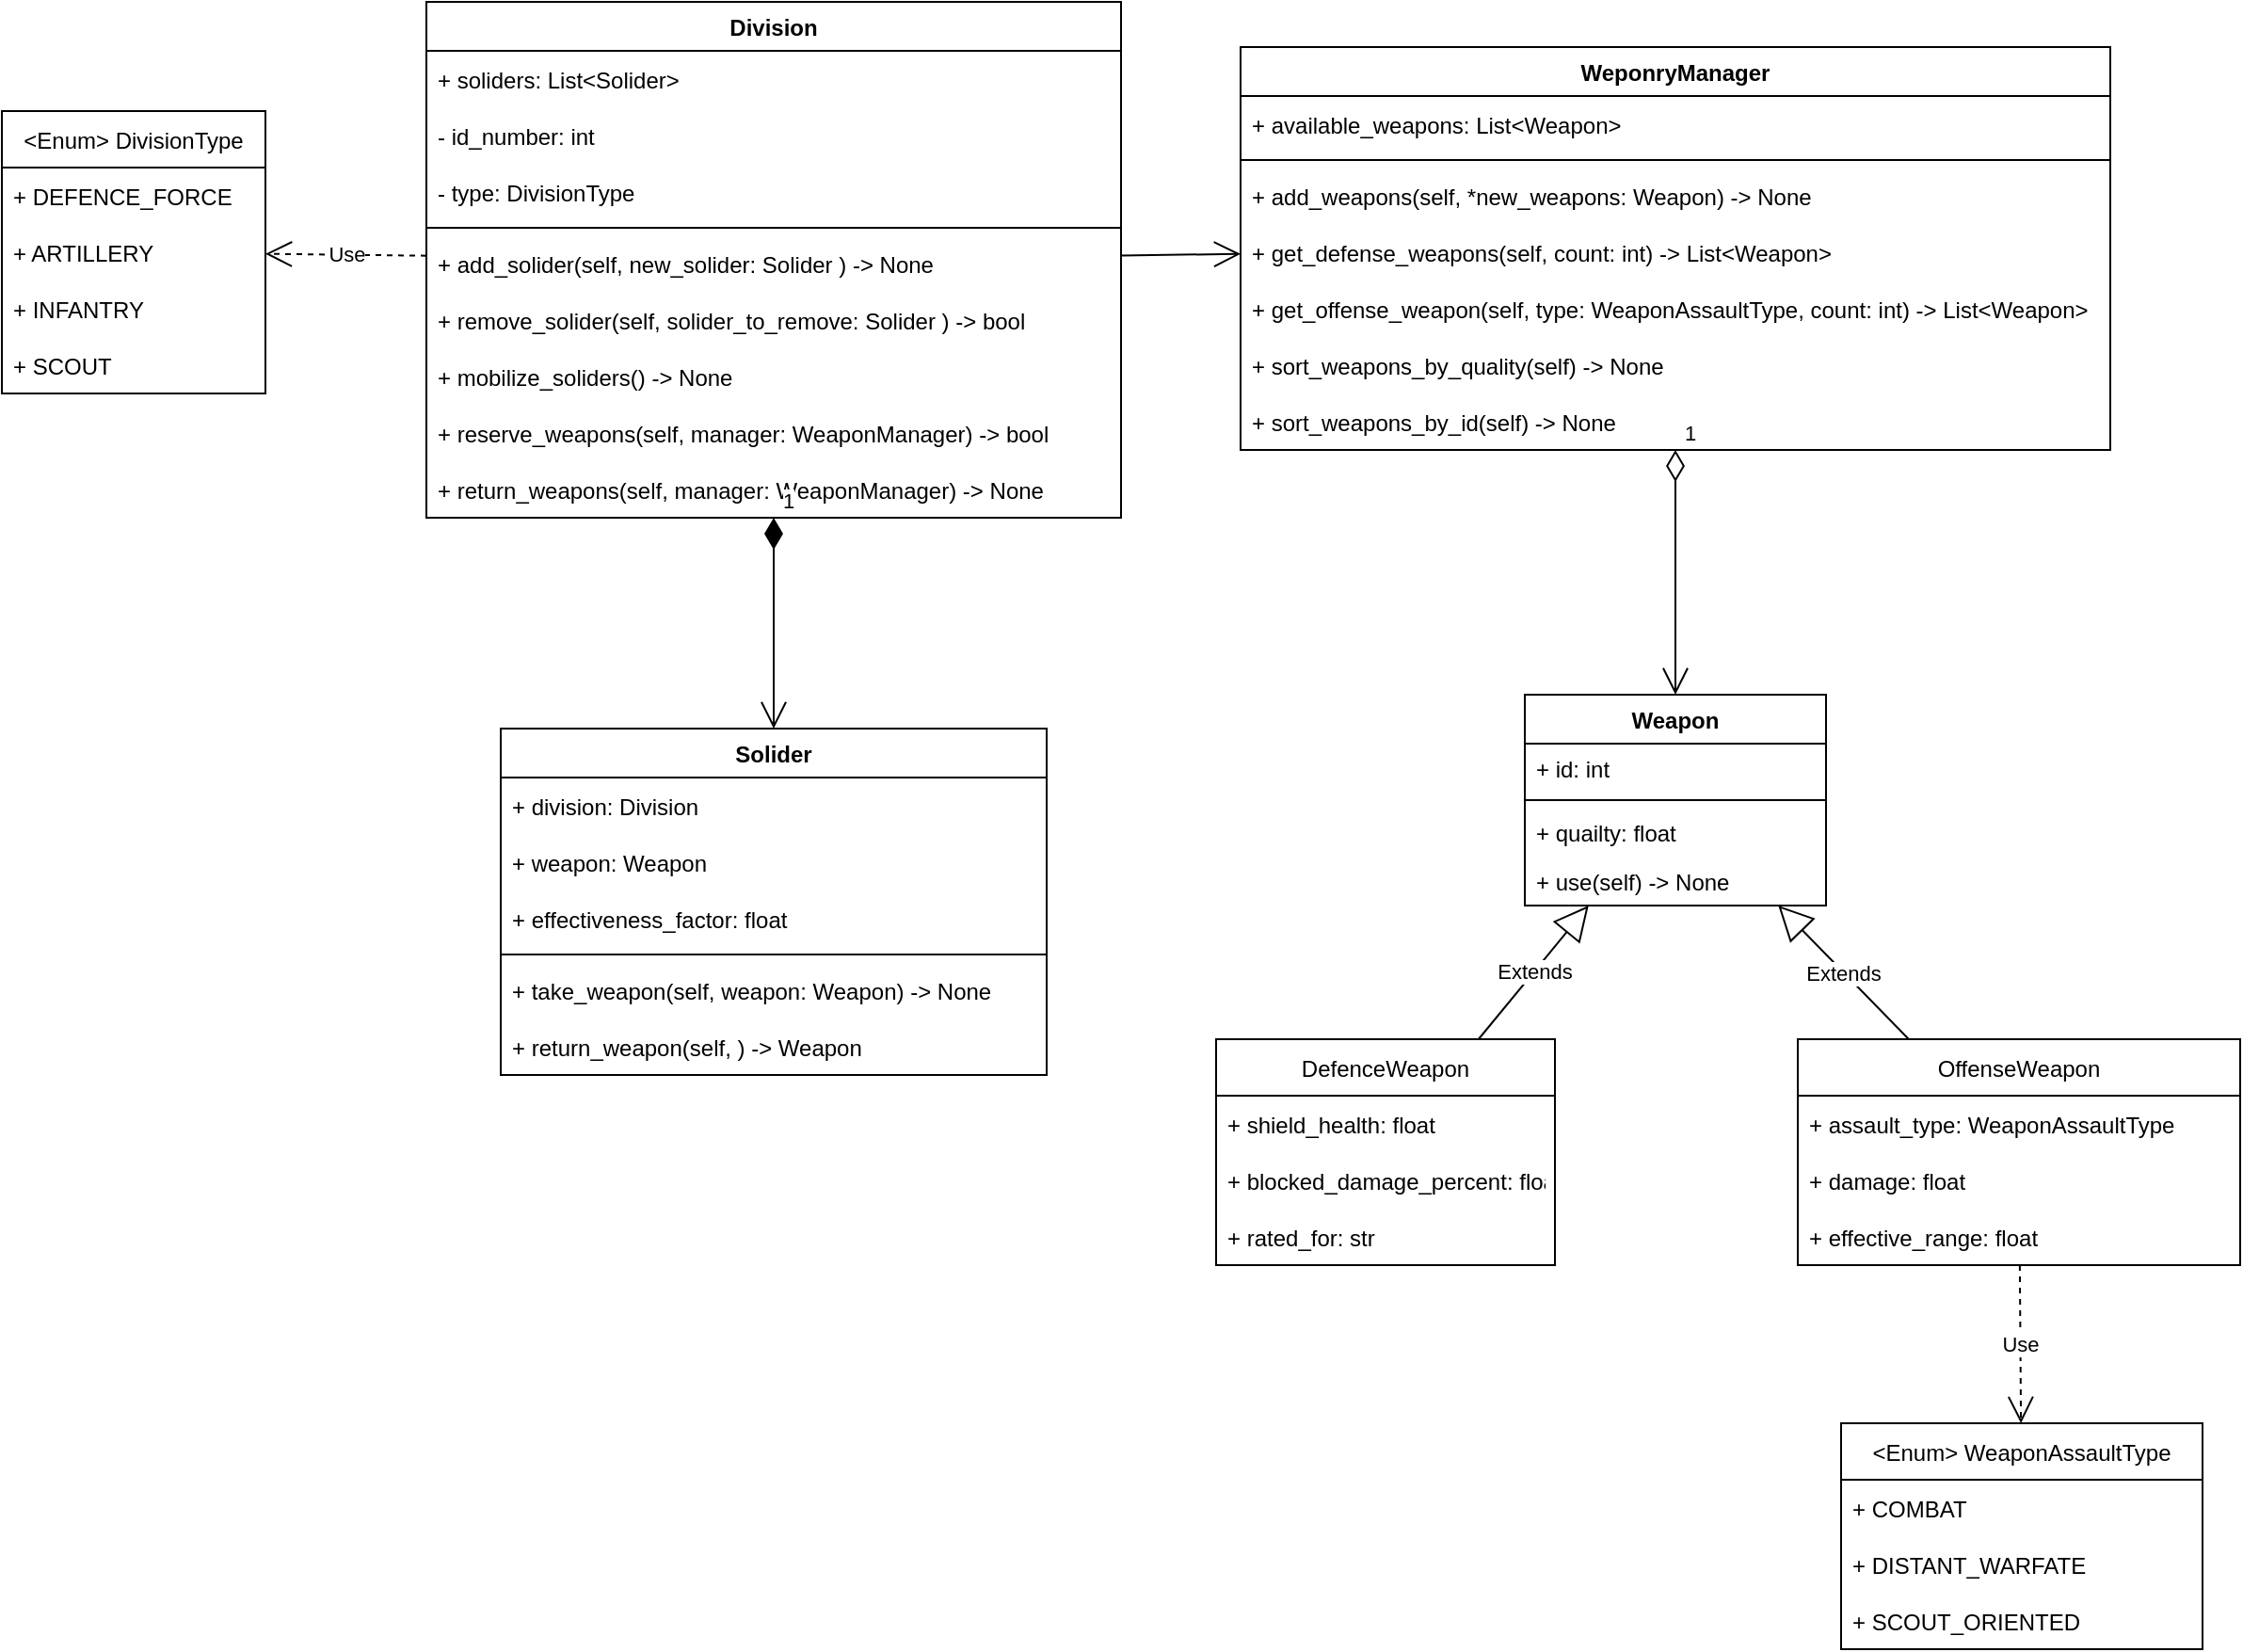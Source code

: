 <mxfile version="16.5.3" type="device"><diagram id="a5AaGrpSmWRVVPJgdo5-" name="Page-1"><mxGraphModel dx="755" dy="941" grid="0" gridSize="10" guides="1" tooltips="1" connect="1" arrows="1" fold="1" page="1" pageScale="1" pageWidth="1654" pageHeight="2336" math="0" shadow="0"><root><mxCell id="0"/><mxCell id="1" parent="0"/><mxCell id="ATpWb5N7HnRAXg56aJi9-27" value="DefenceWeapon" style="swimlane;fontStyle=0;childLayout=stackLayout;horizontal=1;startSize=30;horizontalStack=0;resizeParent=1;resizeParentMax=0;resizeLast=0;collapsible=1;marginBottom=0;" vertex="1" parent="1"><mxGeometry x="833" y="585" width="180" height="120" as="geometry"/></mxCell><mxCell id="ATpWb5N7HnRAXg56aJi9-28" value="+ shield_health: float    " style="text;strokeColor=none;fillColor=none;align=left;verticalAlign=middle;spacingLeft=4;spacingRight=4;overflow=hidden;points=[[0,0.5],[1,0.5]];portConstraint=eastwest;rotatable=0;" vertex="1" parent="ATpWb5N7HnRAXg56aJi9-27"><mxGeometry y="30" width="180" height="30" as="geometry"/></mxCell><mxCell id="ATpWb5N7HnRAXg56aJi9-29" value="+ blocked_damage_percent: float" style="text;strokeColor=none;fillColor=none;align=left;verticalAlign=middle;spacingLeft=4;spacingRight=4;overflow=hidden;points=[[0,0.5],[1,0.5]];portConstraint=eastwest;rotatable=0;" vertex="1" parent="ATpWb5N7HnRAXg56aJi9-27"><mxGeometry y="60" width="180" height="30" as="geometry"/></mxCell><mxCell id="ATpWb5N7HnRAXg56aJi9-46" value="+ rated_for: str" style="text;strokeColor=none;fillColor=none;align=left;verticalAlign=middle;spacingLeft=4;spacingRight=4;overflow=hidden;points=[[0,0.5],[1,0.5]];portConstraint=eastwest;rotatable=0;" vertex="1" parent="ATpWb5N7HnRAXg56aJi9-27"><mxGeometry y="90" width="180" height="30" as="geometry"/></mxCell><mxCell id="ATpWb5N7HnRAXg56aJi9-31" value="OffenseWeapon" style="swimlane;fontStyle=0;childLayout=stackLayout;horizontal=1;startSize=30;horizontalStack=0;resizeParent=1;resizeParentMax=0;resizeLast=0;collapsible=1;marginBottom=0;" vertex="1" parent="1"><mxGeometry x="1142" y="585" width="235" height="120" as="geometry"/></mxCell><mxCell id="ATpWb5N7HnRAXg56aJi9-32" value="+ assault_type: WeaponAssaultType" style="text;strokeColor=none;fillColor=none;align=left;verticalAlign=middle;spacingLeft=4;spacingRight=4;overflow=hidden;points=[[0,0.5],[1,0.5]];portConstraint=eastwest;rotatable=0;" vertex="1" parent="ATpWb5N7HnRAXg56aJi9-31"><mxGeometry y="30" width="235" height="30" as="geometry"/></mxCell><mxCell id="ATpWb5N7HnRAXg56aJi9-33" value="+ damage: float" style="text;strokeColor=none;fillColor=none;align=left;verticalAlign=middle;spacingLeft=4;spacingRight=4;overflow=hidden;points=[[0,0.5],[1,0.5]];portConstraint=eastwest;rotatable=0;" vertex="1" parent="ATpWb5N7HnRAXg56aJi9-31"><mxGeometry y="60" width="235" height="30" as="geometry"/></mxCell><mxCell id="ATpWb5N7HnRAXg56aJi9-34" value="+ effective_range: float" style="text;strokeColor=none;fillColor=none;align=left;verticalAlign=middle;spacingLeft=4;spacingRight=4;overflow=hidden;points=[[0,0.5],[1,0.5]];portConstraint=eastwest;rotatable=0;" vertex="1" parent="ATpWb5N7HnRAXg56aJi9-31"><mxGeometry y="90" width="235" height="30" as="geometry"/></mxCell><mxCell id="ATpWb5N7HnRAXg56aJi9-41" value="&lt;Enum&gt; WeaponAssaultType" style="swimlane;fontStyle=0;childLayout=stackLayout;horizontal=1;startSize=30;horizontalStack=0;resizeParent=1;resizeParentMax=0;resizeLast=0;collapsible=1;marginBottom=0;" vertex="1" parent="1"><mxGeometry x="1165" y="789" width="192" height="120" as="geometry"/></mxCell><mxCell id="ATpWb5N7HnRAXg56aJi9-42" value="+ COMBAT" style="text;strokeColor=none;fillColor=none;align=left;verticalAlign=middle;spacingLeft=4;spacingRight=4;overflow=hidden;points=[[0,0.5],[1,0.5]];portConstraint=eastwest;rotatable=0;" vertex="1" parent="ATpWb5N7HnRAXg56aJi9-41"><mxGeometry y="30" width="192" height="30" as="geometry"/></mxCell><mxCell id="ATpWb5N7HnRAXg56aJi9-43" value="+ DISTANT_WARFATE" style="text;strokeColor=none;fillColor=none;align=left;verticalAlign=middle;spacingLeft=4;spacingRight=4;overflow=hidden;points=[[0,0.5],[1,0.5]];portConstraint=eastwest;rotatable=0;" vertex="1" parent="ATpWb5N7HnRAXg56aJi9-41"><mxGeometry y="60" width="192" height="30" as="geometry"/></mxCell><mxCell id="ATpWb5N7HnRAXg56aJi9-44" value="+ SCOUT_ORIENTED" style="text;strokeColor=none;fillColor=none;align=left;verticalAlign=middle;spacingLeft=4;spacingRight=4;overflow=hidden;points=[[0,0.5],[1,0.5]];portConstraint=eastwest;rotatable=0;" vertex="1" parent="ATpWb5N7HnRAXg56aJi9-41"><mxGeometry y="90" width="192" height="30" as="geometry"/></mxCell><mxCell id="ATpWb5N7HnRAXg56aJi9-65" value="&lt;Enum&gt; DivisionType" style="swimlane;fontStyle=0;childLayout=stackLayout;horizontal=1;startSize=30;horizontalStack=0;resizeParent=1;resizeParentMax=0;resizeLast=0;collapsible=1;marginBottom=0;" vertex="1" parent="1"><mxGeometry x="188" y="92" width="140" height="150" as="geometry"/></mxCell><mxCell id="ATpWb5N7HnRAXg56aJi9-79" value="+ DEFENCE_FORCE" style="text;strokeColor=none;fillColor=none;align=left;verticalAlign=middle;spacingLeft=4;spacingRight=4;overflow=hidden;points=[[0,0.5],[1,0.5]];portConstraint=eastwest;rotatable=0;" vertex="1" parent="ATpWb5N7HnRAXg56aJi9-65"><mxGeometry y="30" width="140" height="30" as="geometry"/></mxCell><mxCell id="ATpWb5N7HnRAXg56aJi9-66" value="+ ARTILLERY" style="text;strokeColor=none;fillColor=none;align=left;verticalAlign=middle;spacingLeft=4;spacingRight=4;overflow=hidden;points=[[0,0.5],[1,0.5]];portConstraint=eastwest;rotatable=0;" vertex="1" parent="ATpWb5N7HnRAXg56aJi9-65"><mxGeometry y="60" width="140" height="30" as="geometry"/></mxCell><mxCell id="ATpWb5N7HnRAXg56aJi9-67" value="+ INFANTRY" style="text;strokeColor=none;fillColor=none;align=left;verticalAlign=middle;spacingLeft=4;spacingRight=4;overflow=hidden;points=[[0,0.5],[1,0.5]];portConstraint=eastwest;rotatable=0;" vertex="1" parent="ATpWb5N7HnRAXg56aJi9-65"><mxGeometry y="90" width="140" height="30" as="geometry"/></mxCell><mxCell id="ATpWb5N7HnRAXg56aJi9-68" value="+ SCOUT" style="text;strokeColor=none;fillColor=none;align=left;verticalAlign=middle;spacingLeft=4;spacingRight=4;overflow=hidden;points=[[0,0.5],[1,0.5]];portConstraint=eastwest;rotatable=0;" vertex="1" parent="ATpWb5N7HnRAXg56aJi9-65"><mxGeometry y="120" width="140" height="30" as="geometry"/></mxCell><mxCell id="ATpWb5N7HnRAXg56aJi9-114" value="Use" style="endArrow=open;endSize=12;dashed=1;html=1;rounded=0;" edge="1" parent="1" source="ATpWb5N7HnRAXg56aJi9-31" target="ATpWb5N7HnRAXg56aJi9-41"><mxGeometry width="160" relative="1" as="geometry"><mxPoint x="906" y="811" as="sourcePoint"/><mxPoint x="1066" y="811" as="targetPoint"/></mxGeometry></mxCell><mxCell id="ATpWb5N7HnRAXg56aJi9-116" value="1" style="endArrow=open;html=1;endSize=12;startArrow=diamondThin;startSize=14;startFill=0;edgeStyle=orthogonalEdgeStyle;align=left;verticalAlign=bottom;rounded=0;" edge="1" parent="1" source="ATpWb5N7HnRAXg56aJi9-128" target="ATpWb5N7HnRAXg56aJi9-123"><mxGeometry x="-1" y="3" relative="1" as="geometry"><mxPoint x="1143.0" y="156" as="sourcePoint"/><mxPoint x="1060" y="396" as="targetPoint"/></mxGeometry></mxCell><mxCell id="ATpWb5N7HnRAXg56aJi9-117" value="Extends" style="endArrow=block;endSize=16;endFill=0;html=1;rounded=0;" edge="1" parent="1" source="ATpWb5N7HnRAXg56aJi9-27" target="ATpWb5N7HnRAXg56aJi9-123"><mxGeometry width="160" relative="1" as="geometry"><mxPoint x="906" y="511" as="sourcePoint"/><mxPoint x="1039.022" y="517" as="targetPoint"/></mxGeometry></mxCell><mxCell id="ATpWb5N7HnRAXg56aJi9-118" value="Extends" style="endArrow=block;endSize=16;endFill=0;html=1;rounded=0;" edge="1" parent="1" source="ATpWb5N7HnRAXg56aJi9-31" target="ATpWb5N7HnRAXg56aJi9-123"><mxGeometry width="160" relative="1" as="geometry"><mxPoint x="906" y="511" as="sourcePoint"/><mxPoint x="1201" y="542" as="targetPoint"/></mxGeometry></mxCell><mxCell id="ATpWb5N7HnRAXg56aJi9-123" value="Weapon" style="swimlane;fontStyle=1;align=center;verticalAlign=top;childLayout=stackLayout;horizontal=1;startSize=26;horizontalStack=0;resizeParent=1;resizeParentMax=0;resizeLast=0;collapsible=1;marginBottom=0;fillColor=none;" vertex="1" parent="1"><mxGeometry x="997" y="402" width="160" height="112" as="geometry"/></mxCell><mxCell id="ATpWb5N7HnRAXg56aJi9-124" value="+ id: int" style="text;strokeColor=none;fillColor=none;align=left;verticalAlign=top;spacingLeft=4;spacingRight=4;overflow=hidden;rotatable=0;points=[[0,0.5],[1,0.5]];portConstraint=eastwest;" vertex="1" parent="ATpWb5N7HnRAXg56aJi9-123"><mxGeometry y="26" width="160" height="26" as="geometry"/></mxCell><mxCell id="ATpWb5N7HnRAXg56aJi9-125" value="" style="line;strokeWidth=1;fillColor=none;align=left;verticalAlign=middle;spacingTop=-1;spacingLeft=3;spacingRight=3;rotatable=0;labelPosition=right;points=[];portConstraint=eastwest;" vertex="1" parent="ATpWb5N7HnRAXg56aJi9-123"><mxGeometry y="52" width="160" height="8" as="geometry"/></mxCell><mxCell id="ATpWb5N7HnRAXg56aJi9-127" value="+ quailty: float" style="text;strokeColor=none;fillColor=none;align=left;verticalAlign=top;spacingLeft=4;spacingRight=4;overflow=hidden;rotatable=0;points=[[0,0.5],[1,0.5]];portConstraint=eastwest;" vertex="1" parent="ATpWb5N7HnRAXg56aJi9-123"><mxGeometry y="60" width="160" height="26" as="geometry"/></mxCell><mxCell id="ATpWb5N7HnRAXg56aJi9-126" value="+ use(self) -&gt; None" style="text;strokeColor=none;fillColor=none;align=left;verticalAlign=top;spacingLeft=4;spacingRight=4;overflow=hidden;rotatable=0;points=[[0,0.5],[1,0.5]];portConstraint=eastwest;" vertex="1" parent="ATpWb5N7HnRAXg56aJi9-123"><mxGeometry y="86" width="160" height="26" as="geometry"/></mxCell><mxCell id="ATpWb5N7HnRAXg56aJi9-128" value="WeponryManager" style="swimlane;fontStyle=1;align=center;verticalAlign=top;childLayout=stackLayout;horizontal=1;startSize=26;horizontalStack=0;resizeParent=1;resizeParentMax=0;resizeLast=0;collapsible=1;marginBottom=0;fillColor=none;" vertex="1" parent="1"><mxGeometry x="846" y="58" width="462" height="214" as="geometry"/></mxCell><mxCell id="ATpWb5N7HnRAXg56aJi9-26" value="+ available_weapons: List&lt;Weapon&gt;" style="text;strokeColor=none;fillColor=none;align=left;verticalAlign=middle;spacingLeft=4;spacingRight=4;overflow=hidden;points=[[0,0.5],[1,0.5]];portConstraint=eastwest;rotatable=0;" vertex="1" parent="ATpWb5N7HnRAXg56aJi9-128"><mxGeometry y="26" width="462" height="30" as="geometry"/></mxCell><mxCell id="ATpWb5N7HnRAXg56aJi9-130" value="" style="line;strokeWidth=1;fillColor=none;align=left;verticalAlign=middle;spacingTop=-1;spacingLeft=3;spacingRight=3;rotatable=0;labelPosition=right;points=[];portConstraint=eastwest;" vertex="1" parent="ATpWb5N7HnRAXg56aJi9-128"><mxGeometry y="56" width="462" height="8" as="geometry"/></mxCell><mxCell id="ATpWb5N7HnRAXg56aJi9-85" value="+ add_weapons(self, *new_weapons: Weapon) -&gt; None" style="text;strokeColor=none;fillColor=none;align=left;verticalAlign=middle;spacingLeft=4;spacingRight=4;overflow=hidden;points=[[0,0.5],[1,0.5]];portConstraint=eastwest;rotatable=0;" vertex="1" parent="ATpWb5N7HnRAXg56aJi9-128"><mxGeometry y="64" width="462" height="30" as="geometry"/></mxCell><mxCell id="ATpWb5N7HnRAXg56aJi9-97" value="+ get_defense_weapons(self, count: int) -&gt; List&lt;Weapon&gt;" style="text;strokeColor=none;fillColor=none;align=left;verticalAlign=middle;spacingLeft=4;spacingRight=4;overflow=hidden;points=[[0,0.5],[1,0.5]];portConstraint=eastwest;rotatable=0;" vertex="1" parent="ATpWb5N7HnRAXg56aJi9-128"><mxGeometry y="94" width="462" height="30" as="geometry"/></mxCell><mxCell id="ATpWb5N7HnRAXg56aJi9-90" value="+ get_offense_weapon(self, type: WeaponAssaultType, count: int) -&gt; List&lt;Weapon&gt;" style="text;strokeColor=none;fillColor=none;align=left;verticalAlign=middle;spacingLeft=4;spacingRight=4;overflow=hidden;points=[[0,0.5],[1,0.5]];portConstraint=eastwest;rotatable=0;" vertex="1" parent="ATpWb5N7HnRAXg56aJi9-128"><mxGeometry y="124" width="462" height="30" as="geometry"/></mxCell><mxCell id="ATpWb5N7HnRAXg56aJi9-105" value="+ sort_weapons_by_quality(self) -&gt; None" style="text;strokeColor=none;fillColor=none;align=left;verticalAlign=middle;spacingLeft=4;spacingRight=4;overflow=hidden;points=[[0,0.5],[1,0.5]];portConstraint=eastwest;rotatable=0;" vertex="1" parent="ATpWb5N7HnRAXg56aJi9-128"><mxGeometry y="154" width="462" height="30" as="geometry"/></mxCell><mxCell id="ATpWb5N7HnRAXg56aJi9-104" value="+ sort_weapons_by_id(self) -&gt; None" style="text;strokeColor=none;fillColor=none;align=left;verticalAlign=middle;spacingLeft=4;spacingRight=4;overflow=hidden;points=[[0,0.5],[1,0.5]];portConstraint=eastwest;rotatable=0;" vertex="1" parent="ATpWb5N7HnRAXg56aJi9-128"><mxGeometry y="184" width="462" height="30" as="geometry"/></mxCell><mxCell id="ATpWb5N7HnRAXg56aJi9-132" value="" style="endArrow=open;endFill=1;endSize=12;html=1;rounded=0;" edge="1" parent="1" source="ATpWb5N7HnRAXg56aJi9-143" target="ATpWb5N7HnRAXg56aJi9-128"><mxGeometry width="160" relative="1" as="geometry"><mxPoint x="699.483" y="72" as="sourcePoint"/><mxPoint x="932" y="140" as="targetPoint"/></mxGeometry></mxCell><mxCell id="ATpWb5N7HnRAXg56aJi9-138" value="Solider" style="swimlane;fontStyle=1;align=center;verticalAlign=top;childLayout=stackLayout;horizontal=1;startSize=26;horizontalStack=0;resizeParent=1;resizeParentMax=0;resizeLast=0;collapsible=1;marginBottom=0;fillColor=none;" vertex="1" parent="1"><mxGeometry x="453" y="420" width="290" height="184" as="geometry"/></mxCell><mxCell id="ATpWb5N7HnRAXg56aJi9-80" value="+ division: Division" style="text;strokeColor=none;fillColor=none;align=left;verticalAlign=middle;spacingLeft=4;spacingRight=4;overflow=hidden;points=[[0,0.5],[1,0.5]];portConstraint=eastwest;rotatable=0;" vertex="1" parent="ATpWb5N7HnRAXg56aJi9-138"><mxGeometry y="26" width="290" height="30" as="geometry"/></mxCell><mxCell id="ATpWb5N7HnRAXg56aJi9-62" value="+ weapon: Weapon" style="text;strokeColor=none;fillColor=none;align=left;verticalAlign=middle;spacingLeft=4;spacingRight=4;overflow=hidden;points=[[0,0.5],[1,0.5]];portConstraint=eastwest;rotatable=0;" vertex="1" parent="ATpWb5N7HnRAXg56aJi9-138"><mxGeometry y="56" width="290" height="30" as="geometry"/></mxCell><mxCell id="ATpWb5N7HnRAXg56aJi9-64" value="+ effectiveness_factor: float" style="text;strokeColor=none;fillColor=none;align=left;verticalAlign=middle;spacingLeft=4;spacingRight=4;overflow=hidden;points=[[0,0.5],[1,0.5]];portConstraint=eastwest;rotatable=0;" vertex="1" parent="ATpWb5N7HnRAXg56aJi9-138"><mxGeometry y="86" width="290" height="30" as="geometry"/></mxCell><mxCell id="ATpWb5N7HnRAXg56aJi9-140" value="" style="line;strokeWidth=1;fillColor=none;align=left;verticalAlign=middle;spacingTop=-1;spacingLeft=3;spacingRight=3;rotatable=0;labelPosition=right;points=[];portConstraint=eastwest;" vertex="1" parent="ATpWb5N7HnRAXg56aJi9-138"><mxGeometry y="116" width="290" height="8" as="geometry"/></mxCell><mxCell id="ATpWb5N7HnRAXg56aJi9-75" value="+ take_weapon(self, weapon: Weapon) -&gt; None" style="text;strokeColor=none;fillColor=none;align=left;verticalAlign=middle;spacingLeft=4;spacingRight=4;overflow=hidden;points=[[0,0.5],[1,0.5]];portConstraint=eastwest;rotatable=0;" vertex="1" parent="ATpWb5N7HnRAXg56aJi9-138"><mxGeometry y="124" width="290" height="30" as="geometry"/></mxCell><mxCell id="ATpWb5N7HnRAXg56aJi9-106" value="+ return_weapon(self, ) -&gt; Weapon" style="text;strokeColor=none;fillColor=none;align=left;verticalAlign=middle;spacingLeft=4;spacingRight=4;overflow=hidden;points=[[0,0.5],[1,0.5]];portConstraint=eastwest;rotatable=0;" vertex="1" parent="ATpWb5N7HnRAXg56aJi9-138"><mxGeometry y="154" width="290" height="30" as="geometry"/></mxCell><mxCell id="ATpWb5N7HnRAXg56aJi9-142" value="Use" style="endArrow=open;endSize=12;dashed=1;html=1;rounded=0;" edge="1" parent="1" source="ATpWb5N7HnRAXg56aJi9-143" target="ATpWb5N7HnRAXg56aJi9-65"><mxGeometry width="160" relative="1" as="geometry"><mxPoint x="527.167" y="72" as="sourcePoint"/><mxPoint x="501" y="187" as="targetPoint"/></mxGeometry></mxCell><mxCell id="ATpWb5N7HnRAXg56aJi9-143" value="Division" style="swimlane;fontStyle=1;align=center;verticalAlign=top;childLayout=stackLayout;horizontal=1;startSize=26;horizontalStack=0;resizeParent=1;resizeParentMax=0;resizeLast=0;collapsible=1;marginBottom=0;fillColor=none;" vertex="1" parent="1"><mxGeometry x="413.5" y="34" width="369" height="274" as="geometry"/></mxCell><mxCell id="ATpWb5N7HnRAXg56aJi9-48" value="+ soliders: List&lt;Solider&gt;" style="text;strokeColor=none;fillColor=none;align=left;verticalAlign=middle;spacingLeft=4;spacingRight=4;overflow=hidden;points=[[0,0.5],[1,0.5]];portConstraint=eastwest;rotatable=0;" vertex="1" parent="ATpWb5N7HnRAXg56aJi9-143"><mxGeometry y="26" width="369" height="30" as="geometry"/></mxCell><mxCell id="ATpWb5N7HnRAXg56aJi9-49" value="- id_number: int" style="text;strokeColor=none;fillColor=none;align=left;verticalAlign=middle;spacingLeft=4;spacingRight=4;overflow=hidden;points=[[0,0.5],[1,0.5]];portConstraint=eastwest;rotatable=0;" vertex="1" parent="ATpWb5N7HnRAXg56aJi9-143"><mxGeometry y="56" width="369" height="30" as="geometry"/></mxCell><mxCell id="ATpWb5N7HnRAXg56aJi9-77" value="- type: DivisionType" style="text;strokeColor=none;fillColor=none;align=left;verticalAlign=middle;spacingLeft=4;spacingRight=4;overflow=hidden;points=[[0,0.5],[1,0.5]];portConstraint=eastwest;rotatable=0;" vertex="1" parent="ATpWb5N7HnRAXg56aJi9-143"><mxGeometry y="86" width="369" height="30" as="geometry"/></mxCell><mxCell id="ATpWb5N7HnRAXg56aJi9-145" value="" style="line;strokeWidth=1;fillColor=none;align=left;verticalAlign=middle;spacingTop=-1;spacingLeft=3;spacingRight=3;rotatable=0;labelPosition=right;points=[];portConstraint=eastwest;" vertex="1" parent="ATpWb5N7HnRAXg56aJi9-143"><mxGeometry y="116" width="369" height="8" as="geometry"/></mxCell><mxCell id="ATpWb5N7HnRAXg56aJi9-87" value="+ add_solider(self, new_solider: Solider ) -&gt; None" style="text;strokeColor=none;fillColor=none;align=left;verticalAlign=middle;spacingLeft=4;spacingRight=4;overflow=hidden;points=[[0,0.5],[1,0.5]];portConstraint=eastwest;rotatable=0;" vertex="1" parent="ATpWb5N7HnRAXg56aJi9-143"><mxGeometry y="124" width="369" height="30" as="geometry"/></mxCell><mxCell id="ATpWb5N7HnRAXg56aJi9-91" value="+ remove_solider(self, solider_to_remove: Solider ) -&gt; bool" style="text;strokeColor=none;fillColor=none;align=left;verticalAlign=middle;spacingLeft=4;spacingRight=4;overflow=hidden;points=[[0,0.5],[1,0.5]];portConstraint=eastwest;rotatable=0;" vertex="1" parent="ATpWb5N7HnRAXg56aJi9-143"><mxGeometry y="154" width="369" height="30" as="geometry"/></mxCell><mxCell id="ATpWb5N7HnRAXg56aJi9-76" value="+ mobilize_soliders() -&gt; None" style="text;strokeColor=none;fillColor=none;align=left;verticalAlign=middle;spacingLeft=4;spacingRight=4;overflow=hidden;points=[[0,0.5],[1,0.5]];portConstraint=eastwest;rotatable=0;" vertex="1" parent="ATpWb5N7HnRAXg56aJi9-143"><mxGeometry y="184" width="369" height="30" as="geometry"/></mxCell><mxCell id="ATpWb5N7HnRAXg56aJi9-94" value="+ reserve_weapons(self, manager: WeaponManager) -&gt; bool" style="text;strokeColor=none;fillColor=none;align=left;verticalAlign=middle;spacingLeft=4;spacingRight=4;overflow=hidden;points=[[0,0.5],[1,0.5]];portConstraint=eastwest;rotatable=0;" vertex="1" parent="ATpWb5N7HnRAXg56aJi9-143"><mxGeometry y="214" width="369" height="30" as="geometry"/></mxCell><mxCell id="ATpWb5N7HnRAXg56aJi9-96" value="+ return_weapons(self, manager: WeaponManager) -&gt; None" style="text;strokeColor=none;fillColor=none;align=left;verticalAlign=middle;spacingLeft=4;spacingRight=4;overflow=hidden;points=[[0,0.5],[1,0.5]];portConstraint=eastwest;rotatable=0;" vertex="1" parent="ATpWb5N7HnRAXg56aJi9-143"><mxGeometry y="244" width="369" height="30" as="geometry"/></mxCell><mxCell id="ATpWb5N7HnRAXg56aJi9-147" value="1" style="endArrow=open;html=1;endSize=12;startArrow=diamondThin;startSize=14;startFill=1;edgeStyle=orthogonalEdgeStyle;align=left;verticalAlign=bottom;rounded=0;" edge="1" parent="1" source="ATpWb5N7HnRAXg56aJi9-143" target="ATpWb5N7HnRAXg56aJi9-138"><mxGeometry x="-1" y="3" relative="1" as="geometry"><mxPoint x="616" y="355" as="sourcePoint"/><mxPoint x="776" y="355" as="targetPoint"/></mxGeometry></mxCell></root></mxGraphModel></diagram></mxfile>